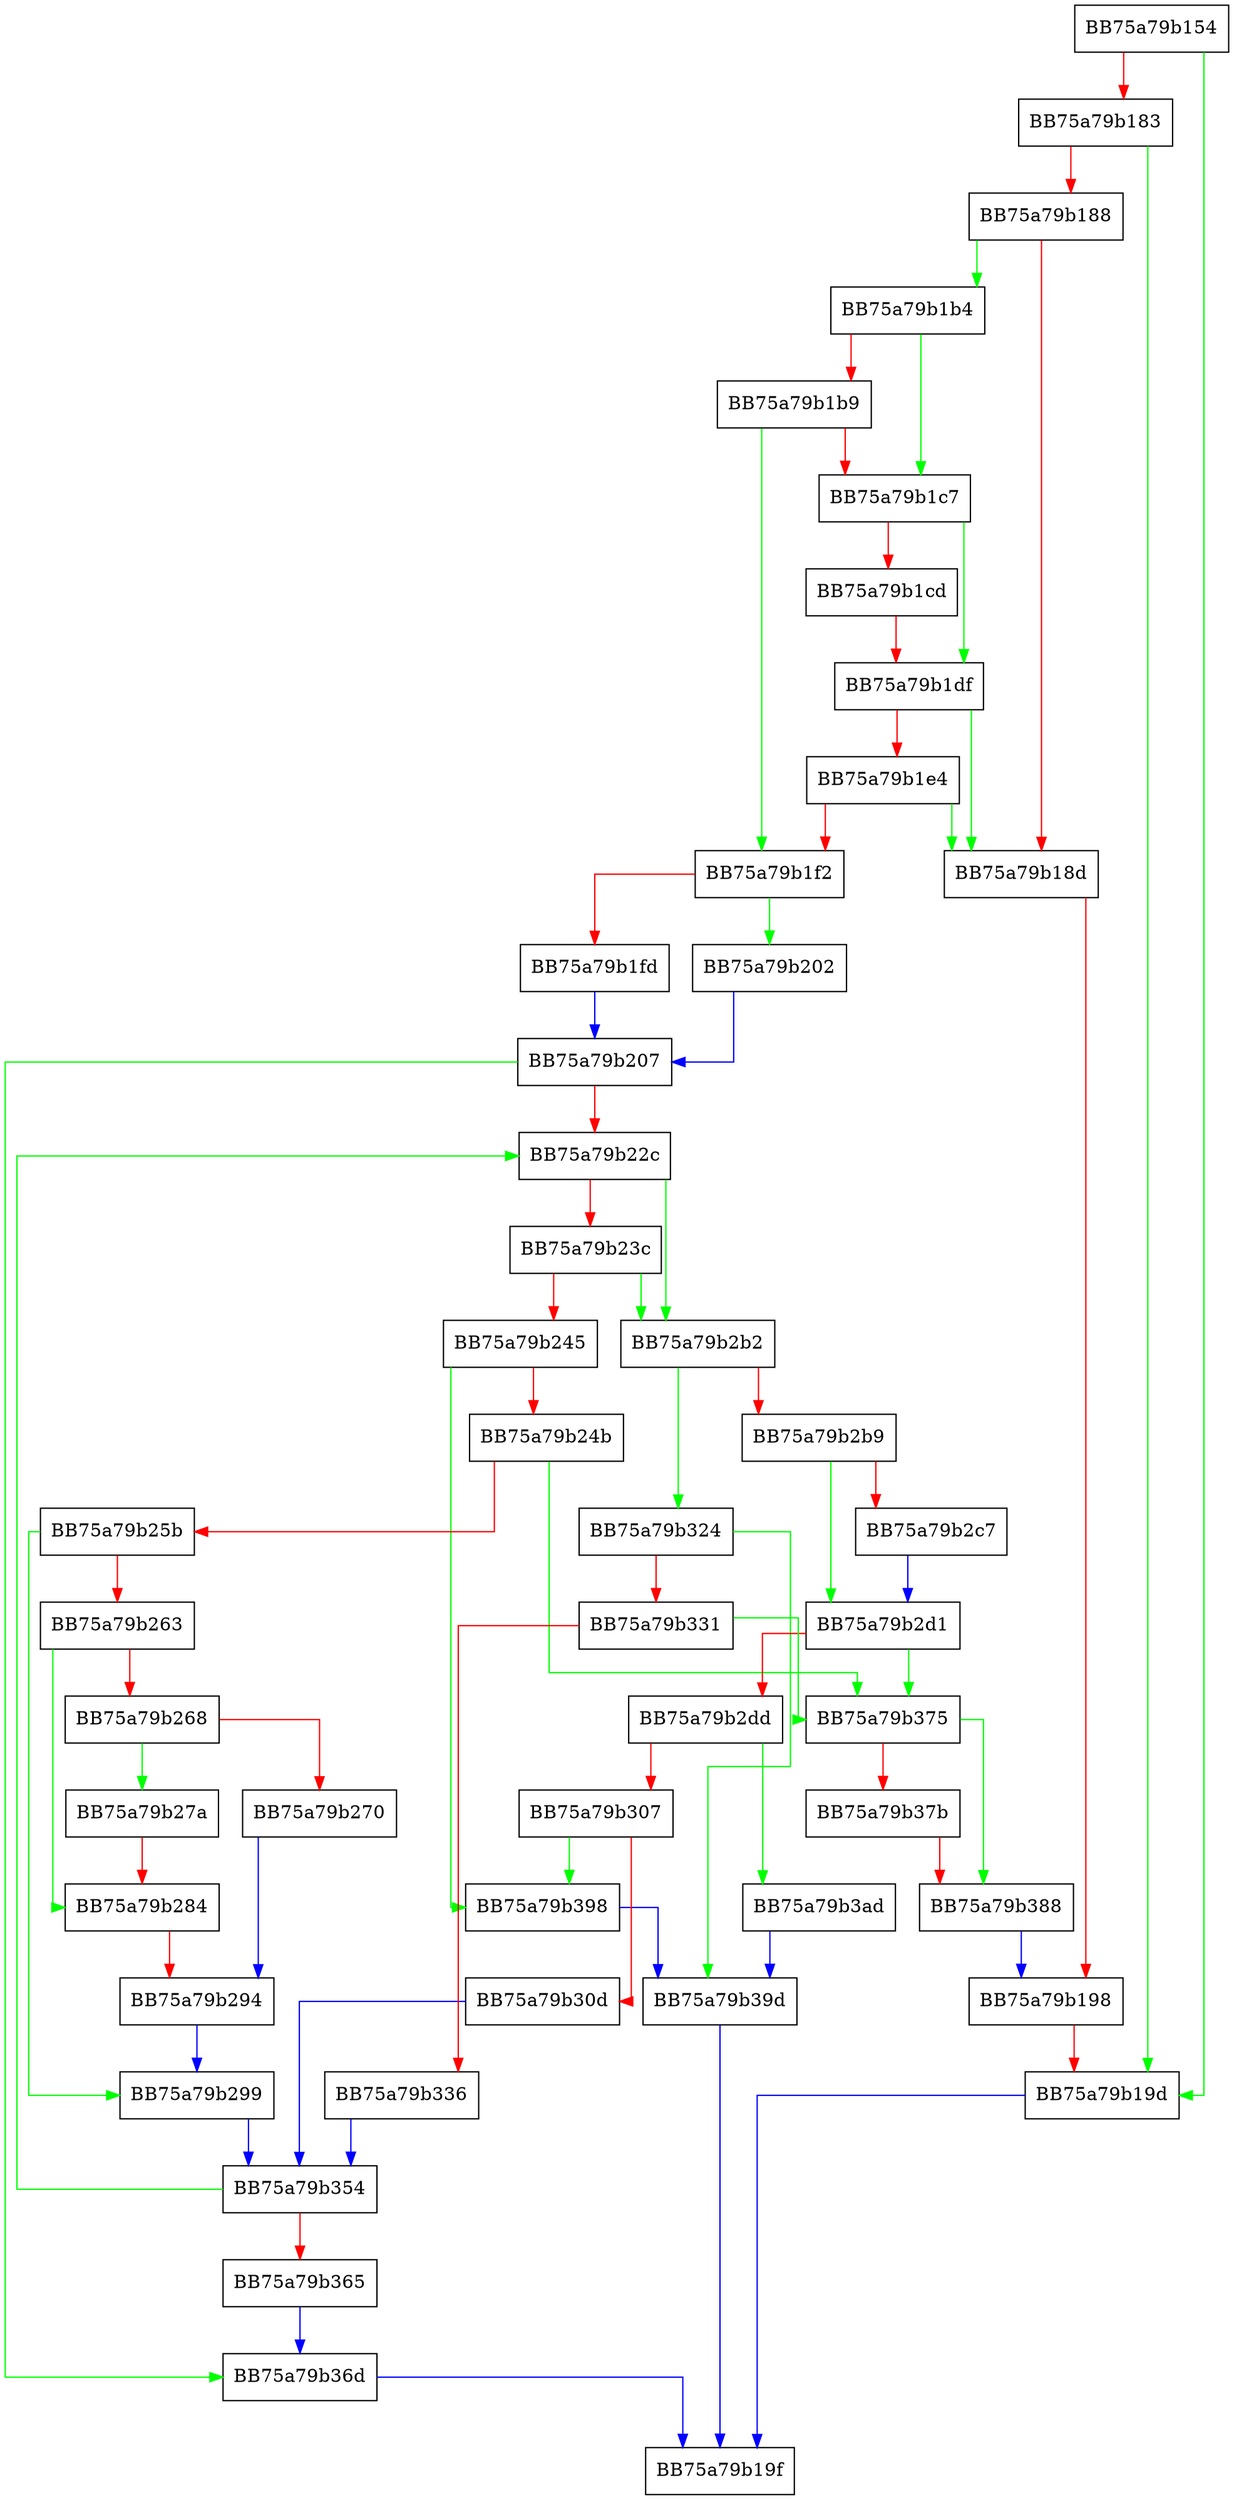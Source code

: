 digraph _fread_nolock_s {
  node [shape="box"];
  graph [splines=ortho];
  BB75a79b154 -> BB75a79b19d [color="green"];
  BB75a79b154 -> BB75a79b183 [color="red"];
  BB75a79b183 -> BB75a79b19d [color="green"];
  BB75a79b183 -> BB75a79b188 [color="red"];
  BB75a79b188 -> BB75a79b1b4 [color="green"];
  BB75a79b188 -> BB75a79b18d [color="red"];
  BB75a79b18d -> BB75a79b198 [color="red"];
  BB75a79b198 -> BB75a79b19d [color="red"];
  BB75a79b19d -> BB75a79b19f [color="blue"];
  BB75a79b1b4 -> BB75a79b1c7 [color="green"];
  BB75a79b1b4 -> BB75a79b1b9 [color="red"];
  BB75a79b1b9 -> BB75a79b1f2 [color="green"];
  BB75a79b1b9 -> BB75a79b1c7 [color="red"];
  BB75a79b1c7 -> BB75a79b1df [color="green"];
  BB75a79b1c7 -> BB75a79b1cd [color="red"];
  BB75a79b1cd -> BB75a79b1df [color="red"];
  BB75a79b1df -> BB75a79b18d [color="green"];
  BB75a79b1df -> BB75a79b1e4 [color="red"];
  BB75a79b1e4 -> BB75a79b18d [color="green"];
  BB75a79b1e4 -> BB75a79b1f2 [color="red"];
  BB75a79b1f2 -> BB75a79b202 [color="green"];
  BB75a79b1f2 -> BB75a79b1fd [color="red"];
  BB75a79b1fd -> BB75a79b207 [color="blue"];
  BB75a79b202 -> BB75a79b207 [color="blue"];
  BB75a79b207 -> BB75a79b36d [color="green"];
  BB75a79b207 -> BB75a79b22c [color="red"];
  BB75a79b22c -> BB75a79b2b2 [color="green"];
  BB75a79b22c -> BB75a79b23c [color="red"];
  BB75a79b23c -> BB75a79b2b2 [color="green"];
  BB75a79b23c -> BB75a79b245 [color="red"];
  BB75a79b245 -> BB75a79b398 [color="green"];
  BB75a79b245 -> BB75a79b24b [color="red"];
  BB75a79b24b -> BB75a79b375 [color="green"];
  BB75a79b24b -> BB75a79b25b [color="red"];
  BB75a79b25b -> BB75a79b299 [color="green"];
  BB75a79b25b -> BB75a79b263 [color="red"];
  BB75a79b263 -> BB75a79b284 [color="green"];
  BB75a79b263 -> BB75a79b268 [color="red"];
  BB75a79b268 -> BB75a79b27a [color="green"];
  BB75a79b268 -> BB75a79b270 [color="red"];
  BB75a79b270 -> BB75a79b294 [color="blue"];
  BB75a79b27a -> BB75a79b284 [color="red"];
  BB75a79b284 -> BB75a79b294 [color="red"];
  BB75a79b294 -> BB75a79b299 [color="blue"];
  BB75a79b299 -> BB75a79b354 [color="blue"];
  BB75a79b2b2 -> BB75a79b324 [color="green"];
  BB75a79b2b2 -> BB75a79b2b9 [color="red"];
  BB75a79b2b9 -> BB75a79b2d1 [color="green"];
  BB75a79b2b9 -> BB75a79b2c7 [color="red"];
  BB75a79b2c7 -> BB75a79b2d1 [color="blue"];
  BB75a79b2d1 -> BB75a79b375 [color="green"];
  BB75a79b2d1 -> BB75a79b2dd [color="red"];
  BB75a79b2dd -> BB75a79b3ad [color="green"];
  BB75a79b2dd -> BB75a79b307 [color="red"];
  BB75a79b307 -> BB75a79b398 [color="green"];
  BB75a79b307 -> BB75a79b30d [color="red"];
  BB75a79b30d -> BB75a79b354 [color="blue"];
  BB75a79b324 -> BB75a79b39d [color="green"];
  BB75a79b324 -> BB75a79b331 [color="red"];
  BB75a79b331 -> BB75a79b375 [color="green"];
  BB75a79b331 -> BB75a79b336 [color="red"];
  BB75a79b336 -> BB75a79b354 [color="blue"];
  BB75a79b354 -> BB75a79b22c [color="green"];
  BB75a79b354 -> BB75a79b365 [color="red"];
  BB75a79b365 -> BB75a79b36d [color="blue"];
  BB75a79b36d -> BB75a79b19f [color="blue"];
  BB75a79b375 -> BB75a79b388 [color="green"];
  BB75a79b375 -> BB75a79b37b [color="red"];
  BB75a79b37b -> BB75a79b388 [color="red"];
  BB75a79b388 -> BB75a79b198 [color="blue"];
  BB75a79b398 -> BB75a79b39d [color="blue"];
  BB75a79b39d -> BB75a79b19f [color="blue"];
  BB75a79b3ad -> BB75a79b39d [color="blue"];
}
